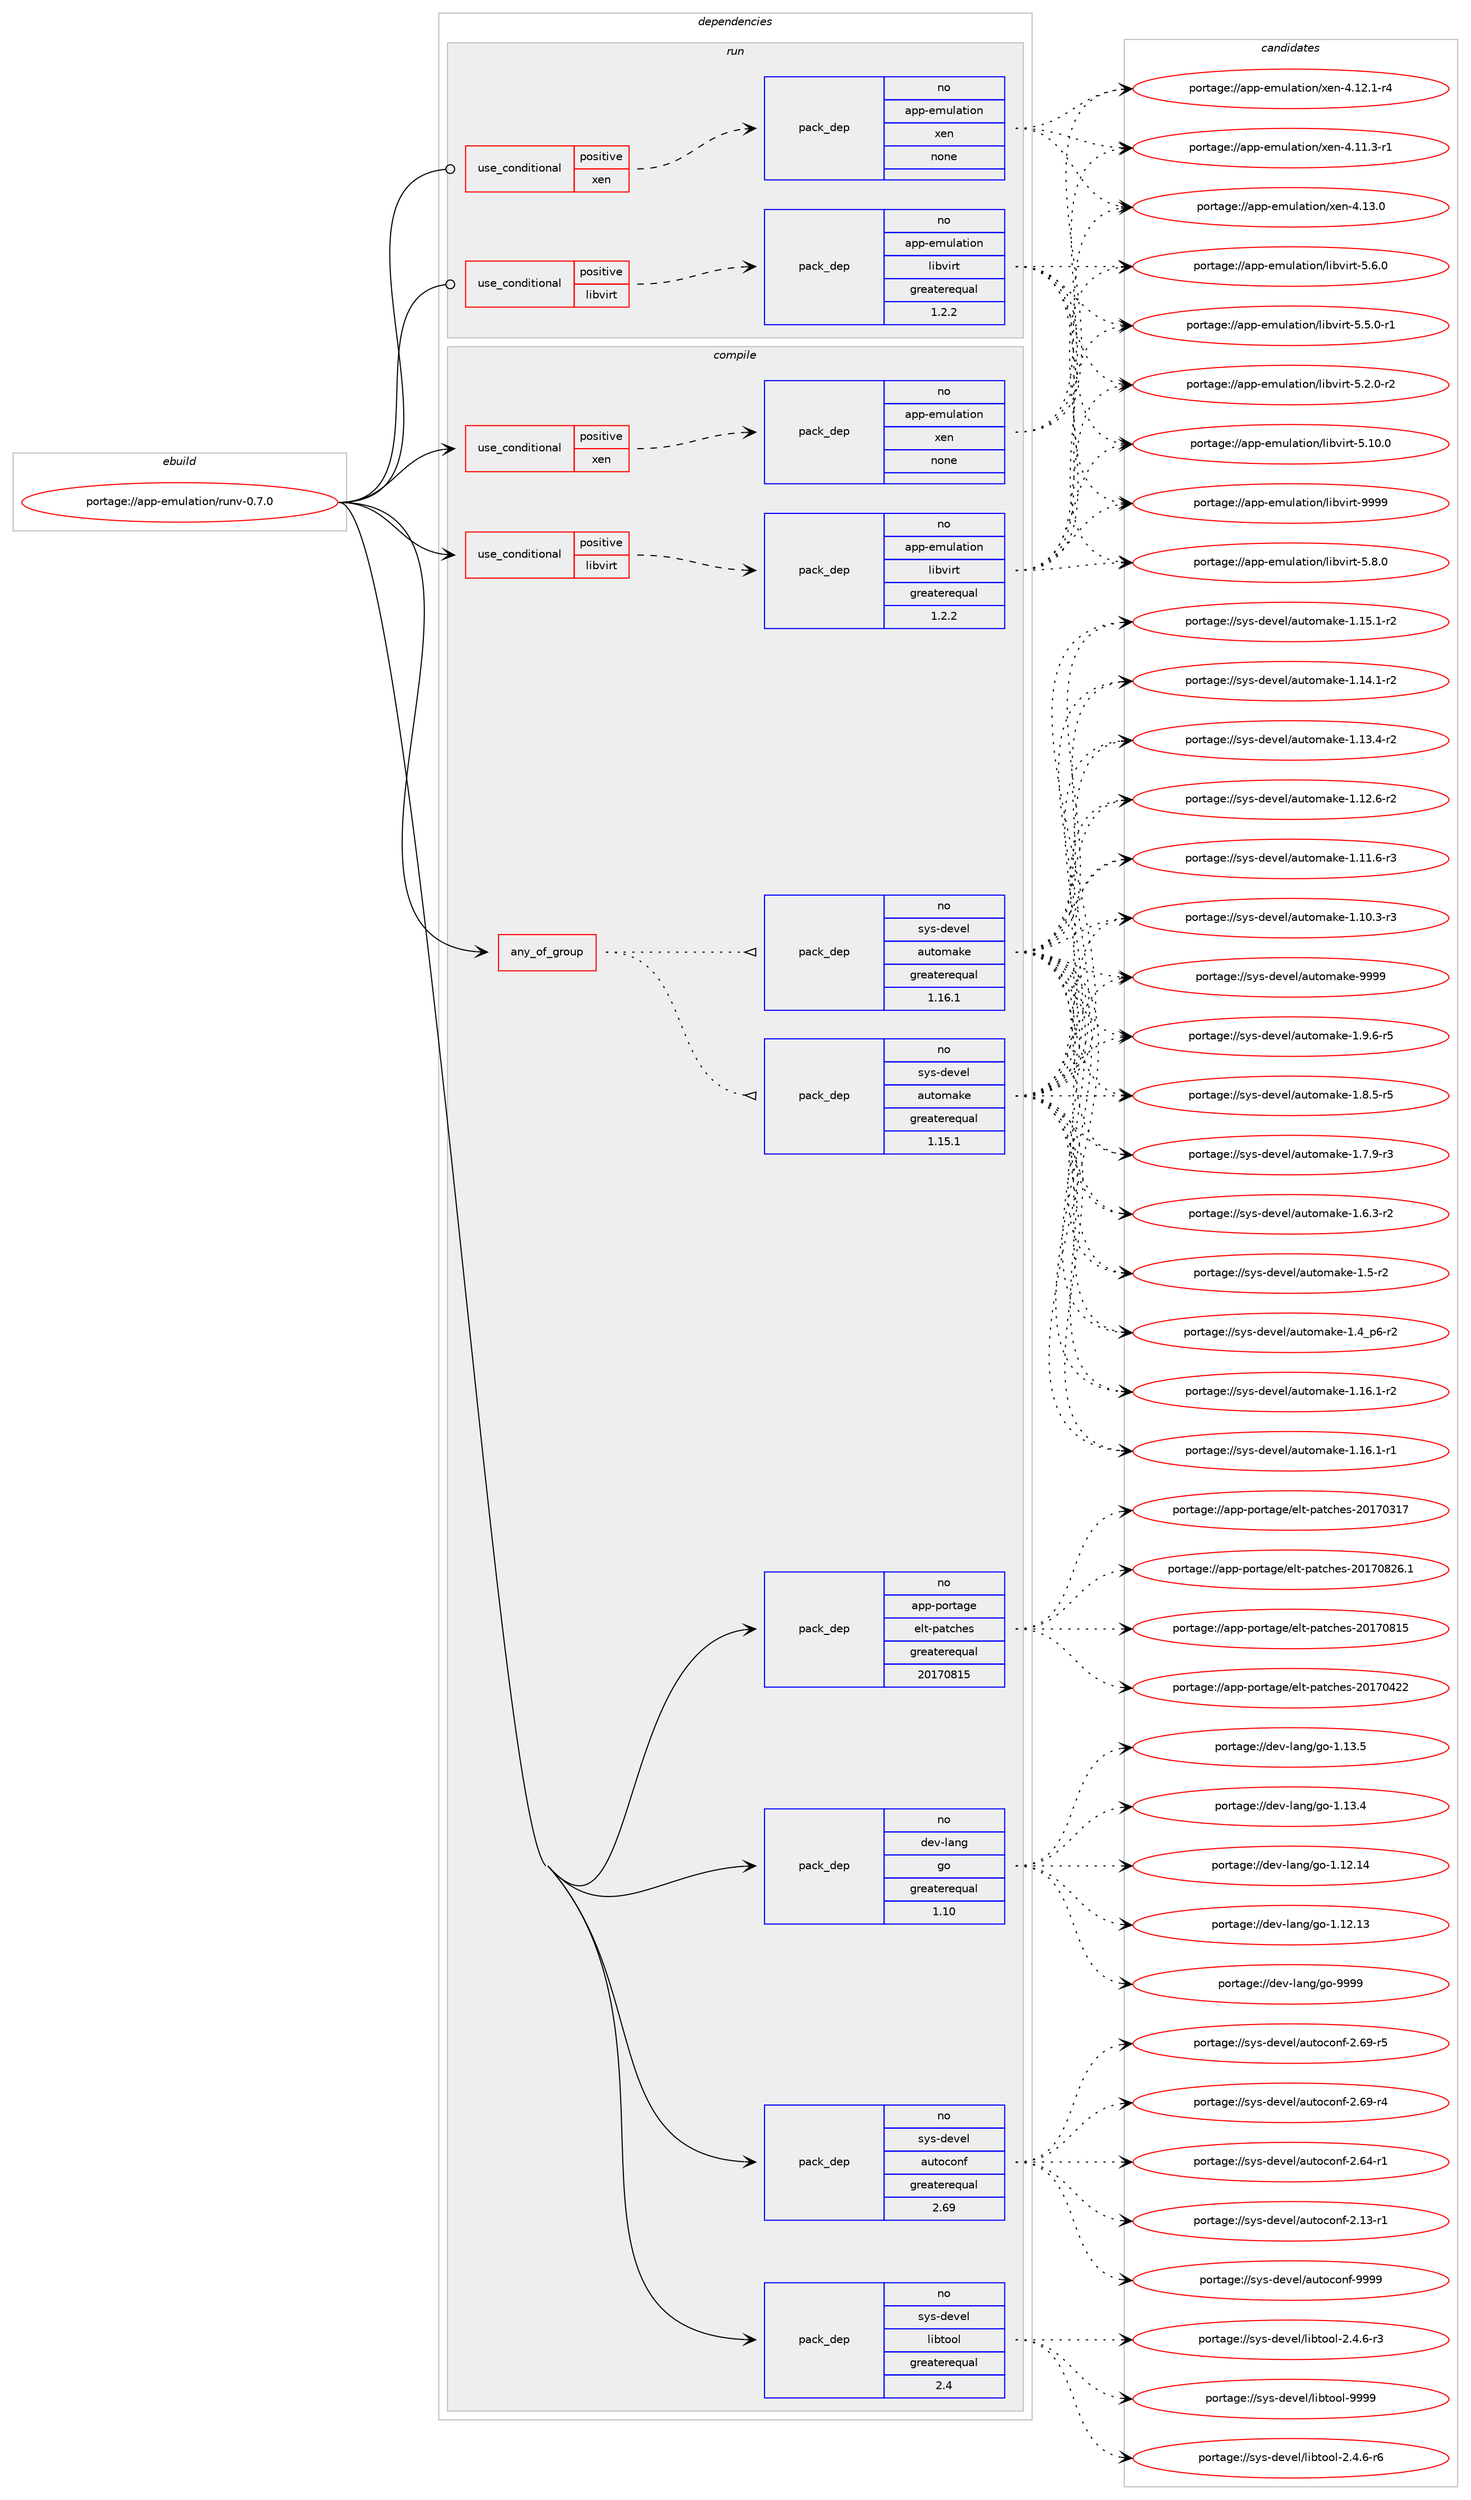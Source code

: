 digraph prolog {

# *************
# Graph options
# *************

newrank=true;
concentrate=true;
compound=true;
graph [rankdir=LR,fontname=Helvetica,fontsize=10,ranksep=1.5];#, ranksep=2.5, nodesep=0.2];
edge  [arrowhead=vee];
node  [fontname=Helvetica,fontsize=10];

# **********
# The ebuild
# **********

subgraph cluster_leftcol {
color=gray;
label=<<i>ebuild</i>>;
id [label="portage://app-emulation/runv-0.7.0", color=red, width=4, href="../app-emulation/runv-0.7.0.svg"];
}

# ****************
# The dependencies
# ****************

subgraph cluster_midcol {
color=gray;
label=<<i>dependencies</i>>;
subgraph cluster_compile {
fillcolor="#eeeeee";
style=filled;
label=<<i>compile</i>>;
subgraph any8070 {
dependency626053 [label=<<TABLE BORDER="0" CELLBORDER="1" CELLSPACING="0" CELLPADDING="4"><TR><TD CELLPADDING="10">any_of_group</TD></TR></TABLE>>, shape=none, color=red];subgraph pack470540 {
dependency626054 [label=<<TABLE BORDER="0" CELLBORDER="1" CELLSPACING="0" CELLPADDING="4" WIDTH="220"><TR><TD ROWSPAN="6" CELLPADDING="30">pack_dep</TD></TR><TR><TD WIDTH="110">no</TD></TR><TR><TD>sys-devel</TD></TR><TR><TD>automake</TD></TR><TR><TD>greaterequal</TD></TR><TR><TD>1.16.1</TD></TR></TABLE>>, shape=none, color=blue];
}
dependency626053:e -> dependency626054:w [weight=20,style="dotted",arrowhead="oinv"];
subgraph pack470541 {
dependency626055 [label=<<TABLE BORDER="0" CELLBORDER="1" CELLSPACING="0" CELLPADDING="4" WIDTH="220"><TR><TD ROWSPAN="6" CELLPADDING="30">pack_dep</TD></TR><TR><TD WIDTH="110">no</TD></TR><TR><TD>sys-devel</TD></TR><TR><TD>automake</TD></TR><TR><TD>greaterequal</TD></TR><TR><TD>1.15.1</TD></TR></TABLE>>, shape=none, color=blue];
}
dependency626053:e -> dependency626055:w [weight=20,style="dotted",arrowhead="oinv"];
}
id:e -> dependency626053:w [weight=20,style="solid",arrowhead="vee"];
subgraph cond147156 {
dependency626056 [label=<<TABLE BORDER="0" CELLBORDER="1" CELLSPACING="0" CELLPADDING="4"><TR><TD ROWSPAN="3" CELLPADDING="10">use_conditional</TD></TR><TR><TD>positive</TD></TR><TR><TD>libvirt</TD></TR></TABLE>>, shape=none, color=red];
subgraph pack470542 {
dependency626057 [label=<<TABLE BORDER="0" CELLBORDER="1" CELLSPACING="0" CELLPADDING="4" WIDTH="220"><TR><TD ROWSPAN="6" CELLPADDING="30">pack_dep</TD></TR><TR><TD WIDTH="110">no</TD></TR><TR><TD>app-emulation</TD></TR><TR><TD>libvirt</TD></TR><TR><TD>greaterequal</TD></TR><TR><TD>1.2.2</TD></TR></TABLE>>, shape=none, color=blue];
}
dependency626056:e -> dependency626057:w [weight=20,style="dashed",arrowhead="vee"];
}
id:e -> dependency626056:w [weight=20,style="solid",arrowhead="vee"];
subgraph cond147157 {
dependency626058 [label=<<TABLE BORDER="0" CELLBORDER="1" CELLSPACING="0" CELLPADDING="4"><TR><TD ROWSPAN="3" CELLPADDING="10">use_conditional</TD></TR><TR><TD>positive</TD></TR><TR><TD>xen</TD></TR></TABLE>>, shape=none, color=red];
subgraph pack470543 {
dependency626059 [label=<<TABLE BORDER="0" CELLBORDER="1" CELLSPACING="0" CELLPADDING="4" WIDTH="220"><TR><TD ROWSPAN="6" CELLPADDING="30">pack_dep</TD></TR><TR><TD WIDTH="110">no</TD></TR><TR><TD>app-emulation</TD></TR><TR><TD>xen</TD></TR><TR><TD>none</TD></TR><TR><TD></TD></TR></TABLE>>, shape=none, color=blue];
}
dependency626058:e -> dependency626059:w [weight=20,style="dashed",arrowhead="vee"];
}
id:e -> dependency626058:w [weight=20,style="solid",arrowhead="vee"];
subgraph pack470544 {
dependency626060 [label=<<TABLE BORDER="0" CELLBORDER="1" CELLSPACING="0" CELLPADDING="4" WIDTH="220"><TR><TD ROWSPAN="6" CELLPADDING="30">pack_dep</TD></TR><TR><TD WIDTH="110">no</TD></TR><TR><TD>app-portage</TD></TR><TR><TD>elt-patches</TD></TR><TR><TD>greaterequal</TD></TR><TR><TD>20170815</TD></TR></TABLE>>, shape=none, color=blue];
}
id:e -> dependency626060:w [weight=20,style="solid",arrowhead="vee"];
subgraph pack470545 {
dependency626061 [label=<<TABLE BORDER="0" CELLBORDER="1" CELLSPACING="0" CELLPADDING="4" WIDTH="220"><TR><TD ROWSPAN="6" CELLPADDING="30">pack_dep</TD></TR><TR><TD WIDTH="110">no</TD></TR><TR><TD>dev-lang</TD></TR><TR><TD>go</TD></TR><TR><TD>greaterequal</TD></TR><TR><TD>1.10</TD></TR></TABLE>>, shape=none, color=blue];
}
id:e -> dependency626061:w [weight=20,style="solid",arrowhead="vee"];
subgraph pack470546 {
dependency626062 [label=<<TABLE BORDER="0" CELLBORDER="1" CELLSPACING="0" CELLPADDING="4" WIDTH="220"><TR><TD ROWSPAN="6" CELLPADDING="30">pack_dep</TD></TR><TR><TD WIDTH="110">no</TD></TR><TR><TD>sys-devel</TD></TR><TR><TD>autoconf</TD></TR><TR><TD>greaterequal</TD></TR><TR><TD>2.69</TD></TR></TABLE>>, shape=none, color=blue];
}
id:e -> dependency626062:w [weight=20,style="solid",arrowhead="vee"];
subgraph pack470547 {
dependency626063 [label=<<TABLE BORDER="0" CELLBORDER="1" CELLSPACING="0" CELLPADDING="4" WIDTH="220"><TR><TD ROWSPAN="6" CELLPADDING="30">pack_dep</TD></TR><TR><TD WIDTH="110">no</TD></TR><TR><TD>sys-devel</TD></TR><TR><TD>libtool</TD></TR><TR><TD>greaterequal</TD></TR><TR><TD>2.4</TD></TR></TABLE>>, shape=none, color=blue];
}
id:e -> dependency626063:w [weight=20,style="solid",arrowhead="vee"];
}
subgraph cluster_compileandrun {
fillcolor="#eeeeee";
style=filled;
label=<<i>compile and run</i>>;
}
subgraph cluster_run {
fillcolor="#eeeeee";
style=filled;
label=<<i>run</i>>;
subgraph cond147158 {
dependency626064 [label=<<TABLE BORDER="0" CELLBORDER="1" CELLSPACING="0" CELLPADDING="4"><TR><TD ROWSPAN="3" CELLPADDING="10">use_conditional</TD></TR><TR><TD>positive</TD></TR><TR><TD>libvirt</TD></TR></TABLE>>, shape=none, color=red];
subgraph pack470548 {
dependency626065 [label=<<TABLE BORDER="0" CELLBORDER="1" CELLSPACING="0" CELLPADDING="4" WIDTH="220"><TR><TD ROWSPAN="6" CELLPADDING="30">pack_dep</TD></TR><TR><TD WIDTH="110">no</TD></TR><TR><TD>app-emulation</TD></TR><TR><TD>libvirt</TD></TR><TR><TD>greaterequal</TD></TR><TR><TD>1.2.2</TD></TR></TABLE>>, shape=none, color=blue];
}
dependency626064:e -> dependency626065:w [weight=20,style="dashed",arrowhead="vee"];
}
id:e -> dependency626064:w [weight=20,style="solid",arrowhead="odot"];
subgraph cond147159 {
dependency626066 [label=<<TABLE BORDER="0" CELLBORDER="1" CELLSPACING="0" CELLPADDING="4"><TR><TD ROWSPAN="3" CELLPADDING="10">use_conditional</TD></TR><TR><TD>positive</TD></TR><TR><TD>xen</TD></TR></TABLE>>, shape=none, color=red];
subgraph pack470549 {
dependency626067 [label=<<TABLE BORDER="0" CELLBORDER="1" CELLSPACING="0" CELLPADDING="4" WIDTH="220"><TR><TD ROWSPAN="6" CELLPADDING="30">pack_dep</TD></TR><TR><TD WIDTH="110">no</TD></TR><TR><TD>app-emulation</TD></TR><TR><TD>xen</TD></TR><TR><TD>none</TD></TR><TR><TD></TD></TR></TABLE>>, shape=none, color=blue];
}
dependency626066:e -> dependency626067:w [weight=20,style="dashed",arrowhead="vee"];
}
id:e -> dependency626066:w [weight=20,style="solid",arrowhead="odot"];
}
}

# **************
# The candidates
# **************

subgraph cluster_choices {
rank=same;
color=gray;
label=<<i>candidates</i>>;

subgraph choice470540 {
color=black;
nodesep=1;
choice115121115451001011181011084797117116111109971071014557575757 [label="portage://sys-devel/automake-9999", color=red, width=4,href="../sys-devel/automake-9999.svg"];
choice115121115451001011181011084797117116111109971071014549465746544511453 [label="portage://sys-devel/automake-1.9.6-r5", color=red, width=4,href="../sys-devel/automake-1.9.6-r5.svg"];
choice115121115451001011181011084797117116111109971071014549465646534511453 [label="portage://sys-devel/automake-1.8.5-r5", color=red, width=4,href="../sys-devel/automake-1.8.5-r5.svg"];
choice115121115451001011181011084797117116111109971071014549465546574511451 [label="portage://sys-devel/automake-1.7.9-r3", color=red, width=4,href="../sys-devel/automake-1.7.9-r3.svg"];
choice115121115451001011181011084797117116111109971071014549465446514511450 [label="portage://sys-devel/automake-1.6.3-r2", color=red, width=4,href="../sys-devel/automake-1.6.3-r2.svg"];
choice11512111545100101118101108479711711611110997107101454946534511450 [label="portage://sys-devel/automake-1.5-r2", color=red, width=4,href="../sys-devel/automake-1.5-r2.svg"];
choice115121115451001011181011084797117116111109971071014549465295112544511450 [label="portage://sys-devel/automake-1.4_p6-r2", color=red, width=4,href="../sys-devel/automake-1.4_p6-r2.svg"];
choice11512111545100101118101108479711711611110997107101454946495446494511450 [label="portage://sys-devel/automake-1.16.1-r2", color=red, width=4,href="../sys-devel/automake-1.16.1-r2.svg"];
choice11512111545100101118101108479711711611110997107101454946495446494511449 [label="portage://sys-devel/automake-1.16.1-r1", color=red, width=4,href="../sys-devel/automake-1.16.1-r1.svg"];
choice11512111545100101118101108479711711611110997107101454946495346494511450 [label="portage://sys-devel/automake-1.15.1-r2", color=red, width=4,href="../sys-devel/automake-1.15.1-r2.svg"];
choice11512111545100101118101108479711711611110997107101454946495246494511450 [label="portage://sys-devel/automake-1.14.1-r2", color=red, width=4,href="../sys-devel/automake-1.14.1-r2.svg"];
choice11512111545100101118101108479711711611110997107101454946495146524511450 [label="portage://sys-devel/automake-1.13.4-r2", color=red, width=4,href="../sys-devel/automake-1.13.4-r2.svg"];
choice11512111545100101118101108479711711611110997107101454946495046544511450 [label="portage://sys-devel/automake-1.12.6-r2", color=red, width=4,href="../sys-devel/automake-1.12.6-r2.svg"];
choice11512111545100101118101108479711711611110997107101454946494946544511451 [label="portage://sys-devel/automake-1.11.6-r3", color=red, width=4,href="../sys-devel/automake-1.11.6-r3.svg"];
choice11512111545100101118101108479711711611110997107101454946494846514511451 [label="portage://sys-devel/automake-1.10.3-r3", color=red, width=4,href="../sys-devel/automake-1.10.3-r3.svg"];
dependency626054:e -> choice115121115451001011181011084797117116111109971071014557575757:w [style=dotted,weight="100"];
dependency626054:e -> choice115121115451001011181011084797117116111109971071014549465746544511453:w [style=dotted,weight="100"];
dependency626054:e -> choice115121115451001011181011084797117116111109971071014549465646534511453:w [style=dotted,weight="100"];
dependency626054:e -> choice115121115451001011181011084797117116111109971071014549465546574511451:w [style=dotted,weight="100"];
dependency626054:e -> choice115121115451001011181011084797117116111109971071014549465446514511450:w [style=dotted,weight="100"];
dependency626054:e -> choice11512111545100101118101108479711711611110997107101454946534511450:w [style=dotted,weight="100"];
dependency626054:e -> choice115121115451001011181011084797117116111109971071014549465295112544511450:w [style=dotted,weight="100"];
dependency626054:e -> choice11512111545100101118101108479711711611110997107101454946495446494511450:w [style=dotted,weight="100"];
dependency626054:e -> choice11512111545100101118101108479711711611110997107101454946495446494511449:w [style=dotted,weight="100"];
dependency626054:e -> choice11512111545100101118101108479711711611110997107101454946495346494511450:w [style=dotted,weight="100"];
dependency626054:e -> choice11512111545100101118101108479711711611110997107101454946495246494511450:w [style=dotted,weight="100"];
dependency626054:e -> choice11512111545100101118101108479711711611110997107101454946495146524511450:w [style=dotted,weight="100"];
dependency626054:e -> choice11512111545100101118101108479711711611110997107101454946495046544511450:w [style=dotted,weight="100"];
dependency626054:e -> choice11512111545100101118101108479711711611110997107101454946494946544511451:w [style=dotted,weight="100"];
dependency626054:e -> choice11512111545100101118101108479711711611110997107101454946494846514511451:w [style=dotted,weight="100"];
}
subgraph choice470541 {
color=black;
nodesep=1;
choice115121115451001011181011084797117116111109971071014557575757 [label="portage://sys-devel/automake-9999", color=red, width=4,href="../sys-devel/automake-9999.svg"];
choice115121115451001011181011084797117116111109971071014549465746544511453 [label="portage://sys-devel/automake-1.9.6-r5", color=red, width=4,href="../sys-devel/automake-1.9.6-r5.svg"];
choice115121115451001011181011084797117116111109971071014549465646534511453 [label="portage://sys-devel/automake-1.8.5-r5", color=red, width=4,href="../sys-devel/automake-1.8.5-r5.svg"];
choice115121115451001011181011084797117116111109971071014549465546574511451 [label="portage://sys-devel/automake-1.7.9-r3", color=red, width=4,href="../sys-devel/automake-1.7.9-r3.svg"];
choice115121115451001011181011084797117116111109971071014549465446514511450 [label="portage://sys-devel/automake-1.6.3-r2", color=red, width=4,href="../sys-devel/automake-1.6.3-r2.svg"];
choice11512111545100101118101108479711711611110997107101454946534511450 [label="portage://sys-devel/automake-1.5-r2", color=red, width=4,href="../sys-devel/automake-1.5-r2.svg"];
choice115121115451001011181011084797117116111109971071014549465295112544511450 [label="portage://sys-devel/automake-1.4_p6-r2", color=red, width=4,href="../sys-devel/automake-1.4_p6-r2.svg"];
choice11512111545100101118101108479711711611110997107101454946495446494511450 [label="portage://sys-devel/automake-1.16.1-r2", color=red, width=4,href="../sys-devel/automake-1.16.1-r2.svg"];
choice11512111545100101118101108479711711611110997107101454946495446494511449 [label="portage://sys-devel/automake-1.16.1-r1", color=red, width=4,href="../sys-devel/automake-1.16.1-r1.svg"];
choice11512111545100101118101108479711711611110997107101454946495346494511450 [label="portage://sys-devel/automake-1.15.1-r2", color=red, width=4,href="../sys-devel/automake-1.15.1-r2.svg"];
choice11512111545100101118101108479711711611110997107101454946495246494511450 [label="portage://sys-devel/automake-1.14.1-r2", color=red, width=4,href="../sys-devel/automake-1.14.1-r2.svg"];
choice11512111545100101118101108479711711611110997107101454946495146524511450 [label="portage://sys-devel/automake-1.13.4-r2", color=red, width=4,href="../sys-devel/automake-1.13.4-r2.svg"];
choice11512111545100101118101108479711711611110997107101454946495046544511450 [label="portage://sys-devel/automake-1.12.6-r2", color=red, width=4,href="../sys-devel/automake-1.12.6-r2.svg"];
choice11512111545100101118101108479711711611110997107101454946494946544511451 [label="portage://sys-devel/automake-1.11.6-r3", color=red, width=4,href="../sys-devel/automake-1.11.6-r3.svg"];
choice11512111545100101118101108479711711611110997107101454946494846514511451 [label="portage://sys-devel/automake-1.10.3-r3", color=red, width=4,href="../sys-devel/automake-1.10.3-r3.svg"];
dependency626055:e -> choice115121115451001011181011084797117116111109971071014557575757:w [style=dotted,weight="100"];
dependency626055:e -> choice115121115451001011181011084797117116111109971071014549465746544511453:w [style=dotted,weight="100"];
dependency626055:e -> choice115121115451001011181011084797117116111109971071014549465646534511453:w [style=dotted,weight="100"];
dependency626055:e -> choice115121115451001011181011084797117116111109971071014549465546574511451:w [style=dotted,weight="100"];
dependency626055:e -> choice115121115451001011181011084797117116111109971071014549465446514511450:w [style=dotted,weight="100"];
dependency626055:e -> choice11512111545100101118101108479711711611110997107101454946534511450:w [style=dotted,weight="100"];
dependency626055:e -> choice115121115451001011181011084797117116111109971071014549465295112544511450:w [style=dotted,weight="100"];
dependency626055:e -> choice11512111545100101118101108479711711611110997107101454946495446494511450:w [style=dotted,weight="100"];
dependency626055:e -> choice11512111545100101118101108479711711611110997107101454946495446494511449:w [style=dotted,weight="100"];
dependency626055:e -> choice11512111545100101118101108479711711611110997107101454946495346494511450:w [style=dotted,weight="100"];
dependency626055:e -> choice11512111545100101118101108479711711611110997107101454946495246494511450:w [style=dotted,weight="100"];
dependency626055:e -> choice11512111545100101118101108479711711611110997107101454946495146524511450:w [style=dotted,weight="100"];
dependency626055:e -> choice11512111545100101118101108479711711611110997107101454946495046544511450:w [style=dotted,weight="100"];
dependency626055:e -> choice11512111545100101118101108479711711611110997107101454946494946544511451:w [style=dotted,weight="100"];
dependency626055:e -> choice11512111545100101118101108479711711611110997107101454946494846514511451:w [style=dotted,weight="100"];
}
subgraph choice470542 {
color=black;
nodesep=1;
choice97112112451011091171089711610511111047108105981181051141164557575757 [label="portage://app-emulation/libvirt-9999", color=red, width=4,href="../app-emulation/libvirt-9999.svg"];
choice9711211245101109117108971161051111104710810598118105114116455346564648 [label="portage://app-emulation/libvirt-5.8.0", color=red, width=4,href="../app-emulation/libvirt-5.8.0.svg"];
choice9711211245101109117108971161051111104710810598118105114116455346544648 [label="portage://app-emulation/libvirt-5.6.0", color=red, width=4,href="../app-emulation/libvirt-5.6.0.svg"];
choice97112112451011091171089711610511111047108105981181051141164553465346484511449 [label="portage://app-emulation/libvirt-5.5.0-r1", color=red, width=4,href="../app-emulation/libvirt-5.5.0-r1.svg"];
choice97112112451011091171089711610511111047108105981181051141164553465046484511450 [label="portage://app-emulation/libvirt-5.2.0-r2", color=red, width=4,href="../app-emulation/libvirt-5.2.0-r2.svg"];
choice971121124510110911710897116105111110471081059811810511411645534649484648 [label="portage://app-emulation/libvirt-5.10.0", color=red, width=4,href="../app-emulation/libvirt-5.10.0.svg"];
dependency626057:e -> choice97112112451011091171089711610511111047108105981181051141164557575757:w [style=dotted,weight="100"];
dependency626057:e -> choice9711211245101109117108971161051111104710810598118105114116455346564648:w [style=dotted,weight="100"];
dependency626057:e -> choice9711211245101109117108971161051111104710810598118105114116455346544648:w [style=dotted,weight="100"];
dependency626057:e -> choice97112112451011091171089711610511111047108105981181051141164553465346484511449:w [style=dotted,weight="100"];
dependency626057:e -> choice97112112451011091171089711610511111047108105981181051141164553465046484511450:w [style=dotted,weight="100"];
dependency626057:e -> choice971121124510110911710897116105111110471081059811810511411645534649484648:w [style=dotted,weight="100"];
}
subgraph choice470543 {
color=black;
nodesep=1;
choice9711211245101109117108971161051111104712010111045524649514648 [label="portage://app-emulation/xen-4.13.0", color=red, width=4,href="../app-emulation/xen-4.13.0.svg"];
choice97112112451011091171089711610511111047120101110455246495046494511452 [label="portage://app-emulation/xen-4.12.1-r4", color=red, width=4,href="../app-emulation/xen-4.12.1-r4.svg"];
choice97112112451011091171089711610511111047120101110455246494946514511449 [label="portage://app-emulation/xen-4.11.3-r1", color=red, width=4,href="../app-emulation/xen-4.11.3-r1.svg"];
dependency626059:e -> choice9711211245101109117108971161051111104712010111045524649514648:w [style=dotted,weight="100"];
dependency626059:e -> choice97112112451011091171089711610511111047120101110455246495046494511452:w [style=dotted,weight="100"];
dependency626059:e -> choice97112112451011091171089711610511111047120101110455246494946514511449:w [style=dotted,weight="100"];
}
subgraph choice470544 {
color=black;
nodesep=1;
choice971121124511211111411697103101471011081164511297116991041011154550484955485650544649 [label="portage://app-portage/elt-patches-20170826.1", color=red, width=4,href="../app-portage/elt-patches-20170826.1.svg"];
choice97112112451121111141169710310147101108116451129711699104101115455048495548564953 [label="portage://app-portage/elt-patches-20170815", color=red, width=4,href="../app-portage/elt-patches-20170815.svg"];
choice97112112451121111141169710310147101108116451129711699104101115455048495548525050 [label="portage://app-portage/elt-patches-20170422", color=red, width=4,href="../app-portage/elt-patches-20170422.svg"];
choice97112112451121111141169710310147101108116451129711699104101115455048495548514955 [label="portage://app-portage/elt-patches-20170317", color=red, width=4,href="../app-portage/elt-patches-20170317.svg"];
dependency626060:e -> choice971121124511211111411697103101471011081164511297116991041011154550484955485650544649:w [style=dotted,weight="100"];
dependency626060:e -> choice97112112451121111141169710310147101108116451129711699104101115455048495548564953:w [style=dotted,weight="100"];
dependency626060:e -> choice97112112451121111141169710310147101108116451129711699104101115455048495548525050:w [style=dotted,weight="100"];
dependency626060:e -> choice97112112451121111141169710310147101108116451129711699104101115455048495548514955:w [style=dotted,weight="100"];
}
subgraph choice470545 {
color=black;
nodesep=1;
choice1001011184510897110103471031114557575757 [label="portage://dev-lang/go-9999", color=red, width=4,href="../dev-lang/go-9999.svg"];
choice10010111845108971101034710311145494649514653 [label="portage://dev-lang/go-1.13.5", color=red, width=4,href="../dev-lang/go-1.13.5.svg"];
choice10010111845108971101034710311145494649514652 [label="portage://dev-lang/go-1.13.4", color=red, width=4,href="../dev-lang/go-1.13.4.svg"];
choice1001011184510897110103471031114549464950464952 [label="portage://dev-lang/go-1.12.14", color=red, width=4,href="../dev-lang/go-1.12.14.svg"];
choice1001011184510897110103471031114549464950464951 [label="portage://dev-lang/go-1.12.13", color=red, width=4,href="../dev-lang/go-1.12.13.svg"];
dependency626061:e -> choice1001011184510897110103471031114557575757:w [style=dotted,weight="100"];
dependency626061:e -> choice10010111845108971101034710311145494649514653:w [style=dotted,weight="100"];
dependency626061:e -> choice10010111845108971101034710311145494649514652:w [style=dotted,weight="100"];
dependency626061:e -> choice1001011184510897110103471031114549464950464952:w [style=dotted,weight="100"];
dependency626061:e -> choice1001011184510897110103471031114549464950464951:w [style=dotted,weight="100"];
}
subgraph choice470546 {
color=black;
nodesep=1;
choice115121115451001011181011084797117116111991111101024557575757 [label="portage://sys-devel/autoconf-9999", color=red, width=4,href="../sys-devel/autoconf-9999.svg"];
choice1151211154510010111810110847971171161119911111010245504654574511453 [label="portage://sys-devel/autoconf-2.69-r5", color=red, width=4,href="../sys-devel/autoconf-2.69-r5.svg"];
choice1151211154510010111810110847971171161119911111010245504654574511452 [label="portage://sys-devel/autoconf-2.69-r4", color=red, width=4,href="../sys-devel/autoconf-2.69-r4.svg"];
choice1151211154510010111810110847971171161119911111010245504654524511449 [label="portage://sys-devel/autoconf-2.64-r1", color=red, width=4,href="../sys-devel/autoconf-2.64-r1.svg"];
choice1151211154510010111810110847971171161119911111010245504649514511449 [label="portage://sys-devel/autoconf-2.13-r1", color=red, width=4,href="../sys-devel/autoconf-2.13-r1.svg"];
dependency626062:e -> choice115121115451001011181011084797117116111991111101024557575757:w [style=dotted,weight="100"];
dependency626062:e -> choice1151211154510010111810110847971171161119911111010245504654574511453:w [style=dotted,weight="100"];
dependency626062:e -> choice1151211154510010111810110847971171161119911111010245504654574511452:w [style=dotted,weight="100"];
dependency626062:e -> choice1151211154510010111810110847971171161119911111010245504654524511449:w [style=dotted,weight="100"];
dependency626062:e -> choice1151211154510010111810110847971171161119911111010245504649514511449:w [style=dotted,weight="100"];
}
subgraph choice470547 {
color=black;
nodesep=1;
choice1151211154510010111810110847108105981161111111084557575757 [label="portage://sys-devel/libtool-9999", color=red, width=4,href="../sys-devel/libtool-9999.svg"];
choice1151211154510010111810110847108105981161111111084550465246544511454 [label="portage://sys-devel/libtool-2.4.6-r6", color=red, width=4,href="../sys-devel/libtool-2.4.6-r6.svg"];
choice1151211154510010111810110847108105981161111111084550465246544511451 [label="portage://sys-devel/libtool-2.4.6-r3", color=red, width=4,href="../sys-devel/libtool-2.4.6-r3.svg"];
dependency626063:e -> choice1151211154510010111810110847108105981161111111084557575757:w [style=dotted,weight="100"];
dependency626063:e -> choice1151211154510010111810110847108105981161111111084550465246544511454:w [style=dotted,weight="100"];
dependency626063:e -> choice1151211154510010111810110847108105981161111111084550465246544511451:w [style=dotted,weight="100"];
}
subgraph choice470548 {
color=black;
nodesep=1;
choice97112112451011091171089711610511111047108105981181051141164557575757 [label="portage://app-emulation/libvirt-9999", color=red, width=4,href="../app-emulation/libvirt-9999.svg"];
choice9711211245101109117108971161051111104710810598118105114116455346564648 [label="portage://app-emulation/libvirt-5.8.0", color=red, width=4,href="../app-emulation/libvirt-5.8.0.svg"];
choice9711211245101109117108971161051111104710810598118105114116455346544648 [label="portage://app-emulation/libvirt-5.6.0", color=red, width=4,href="../app-emulation/libvirt-5.6.0.svg"];
choice97112112451011091171089711610511111047108105981181051141164553465346484511449 [label="portage://app-emulation/libvirt-5.5.0-r1", color=red, width=4,href="../app-emulation/libvirt-5.5.0-r1.svg"];
choice97112112451011091171089711610511111047108105981181051141164553465046484511450 [label="portage://app-emulation/libvirt-5.2.0-r2", color=red, width=4,href="../app-emulation/libvirt-5.2.0-r2.svg"];
choice971121124510110911710897116105111110471081059811810511411645534649484648 [label="portage://app-emulation/libvirt-5.10.0", color=red, width=4,href="../app-emulation/libvirt-5.10.0.svg"];
dependency626065:e -> choice97112112451011091171089711610511111047108105981181051141164557575757:w [style=dotted,weight="100"];
dependency626065:e -> choice9711211245101109117108971161051111104710810598118105114116455346564648:w [style=dotted,weight="100"];
dependency626065:e -> choice9711211245101109117108971161051111104710810598118105114116455346544648:w [style=dotted,weight="100"];
dependency626065:e -> choice97112112451011091171089711610511111047108105981181051141164553465346484511449:w [style=dotted,weight="100"];
dependency626065:e -> choice97112112451011091171089711610511111047108105981181051141164553465046484511450:w [style=dotted,weight="100"];
dependency626065:e -> choice971121124510110911710897116105111110471081059811810511411645534649484648:w [style=dotted,weight="100"];
}
subgraph choice470549 {
color=black;
nodesep=1;
choice9711211245101109117108971161051111104712010111045524649514648 [label="portage://app-emulation/xen-4.13.0", color=red, width=4,href="../app-emulation/xen-4.13.0.svg"];
choice97112112451011091171089711610511111047120101110455246495046494511452 [label="portage://app-emulation/xen-4.12.1-r4", color=red, width=4,href="../app-emulation/xen-4.12.1-r4.svg"];
choice97112112451011091171089711610511111047120101110455246494946514511449 [label="portage://app-emulation/xen-4.11.3-r1", color=red, width=4,href="../app-emulation/xen-4.11.3-r1.svg"];
dependency626067:e -> choice9711211245101109117108971161051111104712010111045524649514648:w [style=dotted,weight="100"];
dependency626067:e -> choice97112112451011091171089711610511111047120101110455246495046494511452:w [style=dotted,weight="100"];
dependency626067:e -> choice97112112451011091171089711610511111047120101110455246494946514511449:w [style=dotted,weight="100"];
}
}

}
